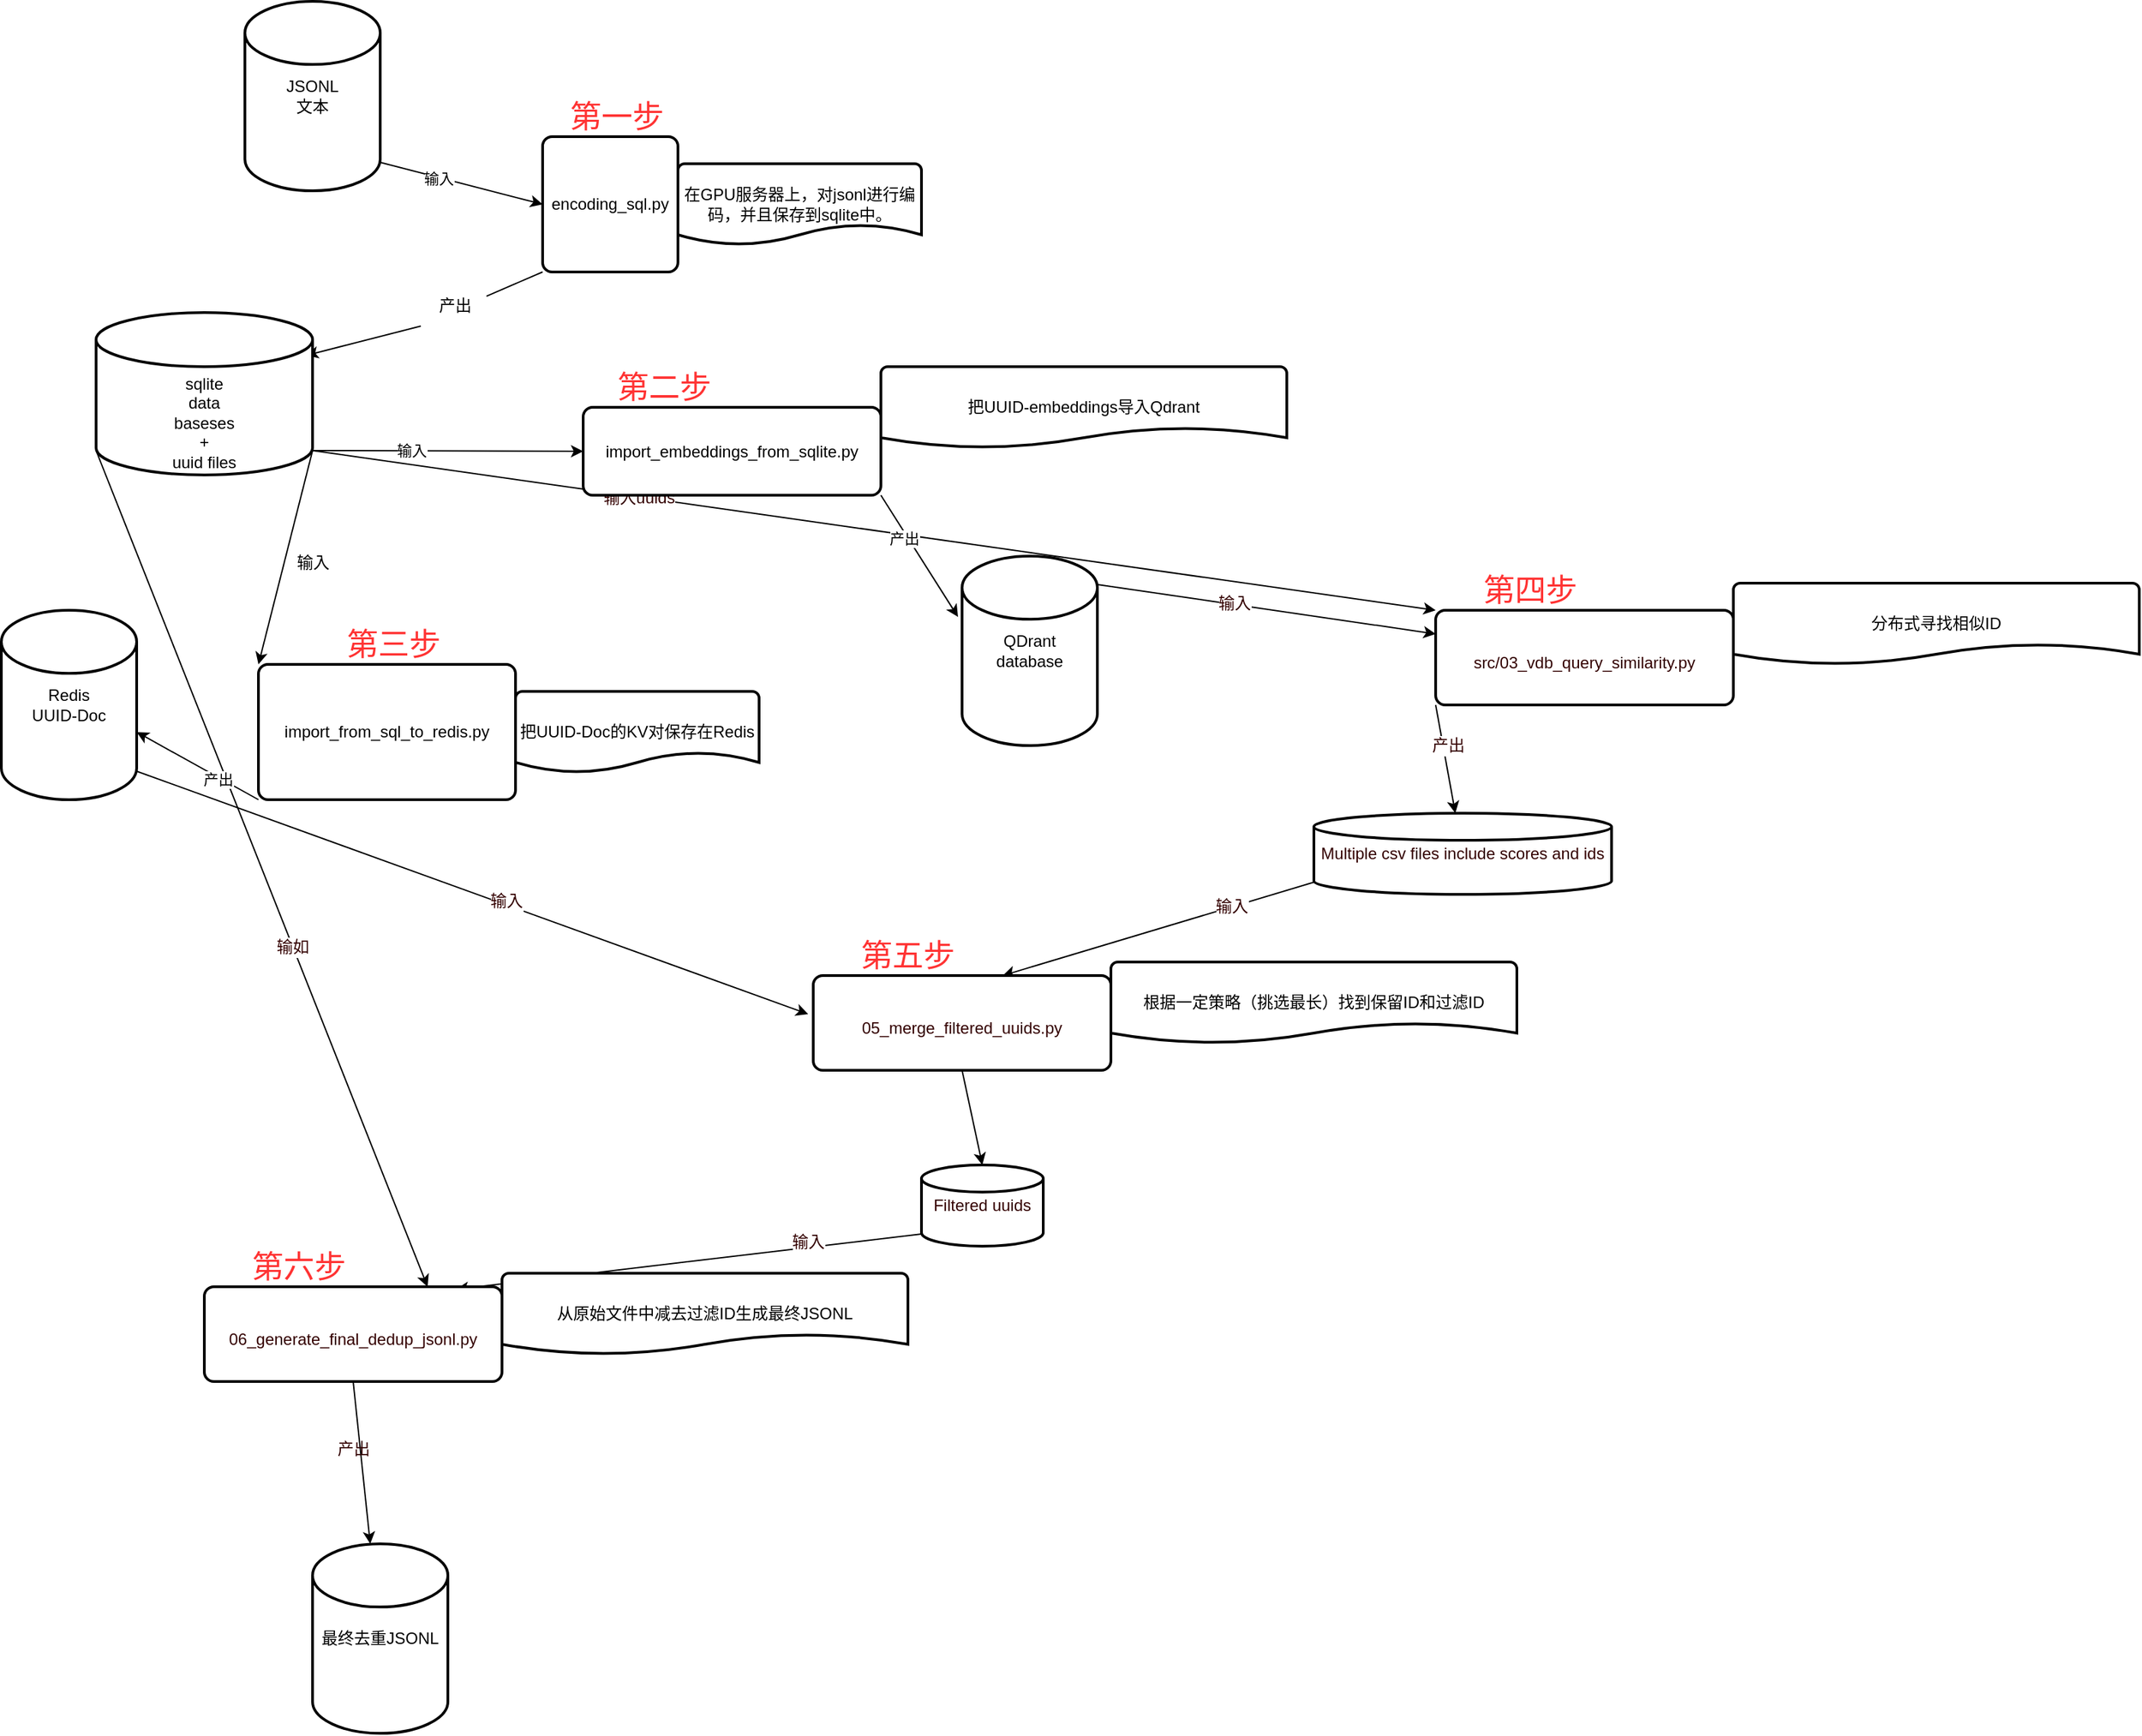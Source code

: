 <mxfile>
    <diagram id="i6qHIKN8LTT3esQy3lmy" name="第 1 页">
        <mxGraphModel dx="1695" dy="1494" grid="1" gridSize="10" guides="1" tooltips="1" connect="1" arrows="1" fold="1" page="1" pageScale="1" pageWidth="850" pageHeight="1100" math="0" shadow="0">
            <root>
                <mxCell id="0"/>
                <mxCell id="1" parent="0"/>
                <mxCell id="5" style="edgeStyle=none;html=1;exitX=0;exitY=1;exitDx=0;exitDy=0;entryX=0.97;entryY=0.264;entryDx=0;entryDy=0;entryPerimeter=0;startArrow=none;" edge="1" parent="1" source="6" target="4">
                    <mxGeometry relative="1" as="geometry"/>
                </mxCell>
                <mxCell id="11" style="edgeStyle=none;html=1;exitX=1;exitY=0.85;exitDx=0;exitDy=0;exitPerimeter=0;entryX=0;entryY=0;entryDx=0;entryDy=0;" edge="1" parent="1" source="4" target="10">
                    <mxGeometry relative="1" as="geometry"/>
                </mxCell>
                <mxCell id="21" style="edgeStyle=none;html=1;exitX=1;exitY=0.85;exitDx=0;exitDy=0;exitPerimeter=0;entryX=0;entryY=0.5;entryDx=0;entryDy=0;" edge="1" parent="1" source="4" target="19">
                    <mxGeometry relative="1" as="geometry"/>
                </mxCell>
                <mxCell id="22" value="输入" style="edgeLabel;html=1;align=center;verticalAlign=middle;resizable=0;points=[];" vertex="1" connectable="0" parent="21">
                    <mxGeometry x="-0.276" relative="1" as="geometry">
                        <mxPoint as="offset"/>
                    </mxGeometry>
                </mxCell>
                <mxCell id="38" style="edgeStyle=none;html=1;exitX=1;exitY=0.85;exitDx=0;exitDy=0;exitPerimeter=0;entryX=0;entryY=1;entryDx=0;entryDy=0;fontSize=12;fontColor=#330000;" edge="1" parent="1" source="4" target="35">
                    <mxGeometry relative="1" as="geometry"/>
                </mxCell>
                <mxCell id="39" value="输入uuids" style="edgeLabel;html=1;align=center;verticalAlign=middle;resizable=0;points=[];fontSize=12;fontColor=#330000;" vertex="1" connectable="0" parent="38">
                    <mxGeometry x="-0.42" y="-1" relative="1" as="geometry">
                        <mxPoint as="offset"/>
                    </mxGeometry>
                </mxCell>
                <mxCell id="58" style="edgeStyle=none;html=1;exitX=0;exitY=0.85;exitDx=0;exitDy=0;exitPerimeter=0;entryX=0.75;entryY=0;entryDx=0;entryDy=0;fontSize=12;fontColor=#330000;" edge="1" parent="1" source="4" target="53">
                    <mxGeometry relative="1" as="geometry"/>
                </mxCell>
                <mxCell id="59" value="输如" style="edgeLabel;html=1;align=center;verticalAlign=middle;resizable=0;points=[];fontSize=12;fontColor=#330000;" vertex="1" connectable="0" parent="58">
                    <mxGeometry x="0.186" relative="1" as="geometry">
                        <mxPoint as="offset"/>
                    </mxGeometry>
                </mxCell>
                <mxCell id="4" value="sqlite&lt;br&gt;data&lt;br&gt;baseses&lt;br&gt;+&lt;br&gt;uuid files" style="strokeWidth=2;html=1;shape=mxgraph.flowchart.database;whiteSpace=wrap;verticalAlign=bottom;" vertex="1" parent="1">
                    <mxGeometry x="110" y="530" width="160" height="120" as="geometry"/>
                </mxCell>
                <mxCell id="8" style="edgeStyle=none;html=1;exitX=1;exitY=0.85;exitDx=0;exitDy=0;exitPerimeter=0;entryX=0;entryY=0.5;entryDx=0;entryDy=0;" edge="1" parent="1" source="7" target="2">
                    <mxGeometry relative="1" as="geometry"/>
                </mxCell>
                <mxCell id="9" value="输入" style="edgeLabel;html=1;align=center;verticalAlign=middle;resizable=0;points=[];" vertex="1" connectable="0" parent="8">
                    <mxGeometry x="-0.302" y="-1" relative="1" as="geometry">
                        <mxPoint x="1" as="offset"/>
                    </mxGeometry>
                </mxCell>
                <mxCell id="7" value="JSONL&lt;br&gt;文本" style="strokeWidth=2;html=1;shape=mxgraph.flowchart.database;whiteSpace=wrap;" vertex="1" parent="1">
                    <mxGeometry x="220" y="300" width="100" height="140" as="geometry"/>
                </mxCell>
                <mxCell id="15" style="edgeStyle=none;html=1;exitX=0;exitY=1;exitDx=0;exitDy=0;entryX=1;entryY=0.643;entryDx=0;entryDy=0;entryPerimeter=0;" edge="1" parent="1" source="10" target="14">
                    <mxGeometry relative="1" as="geometry"/>
                </mxCell>
                <mxCell id="16" value="产出" style="edgeLabel;html=1;align=center;verticalAlign=middle;resizable=0;points=[];" vertex="1" connectable="0" parent="15">
                    <mxGeometry x="-0.335" y="1" relative="1" as="geometry">
                        <mxPoint as="offset"/>
                    </mxGeometry>
                </mxCell>
                <mxCell id="12" value="输入" style="text;html=1;align=center;verticalAlign=middle;resizable=0;points=[];autosize=1;strokeColor=none;fillColor=none;" vertex="1" parent="1">
                    <mxGeometry x="245" y="700" width="50" height="30" as="geometry"/>
                </mxCell>
                <mxCell id="48" style="edgeStyle=none;html=1;exitX=1;exitY=0.85;exitDx=0;exitDy=0;exitPerimeter=0;entryX=-0.017;entryY=0.407;entryDx=0;entryDy=0;entryPerimeter=0;fontSize=12;fontColor=#330000;" edge="1" parent="1" source="14" target="44">
                    <mxGeometry relative="1" as="geometry"/>
                </mxCell>
                <mxCell id="49" value="输入" style="edgeLabel;html=1;align=center;verticalAlign=middle;resizable=0;points=[];fontSize=12;fontColor=#330000;" vertex="1" connectable="0" parent="48">
                    <mxGeometry x="0.093" y="2" relative="1" as="geometry">
                        <mxPoint x="1" as="offset"/>
                    </mxGeometry>
                </mxCell>
                <mxCell id="14" value="Redis&lt;br&gt;UUID-Doc" style="strokeWidth=2;html=1;shape=mxgraph.flowchart.database;whiteSpace=wrap;" vertex="1" parent="1">
                    <mxGeometry x="40" y="750" width="100" height="140" as="geometry"/>
                </mxCell>
                <mxCell id="17" value="" style="group" vertex="1" connectable="0" parent="1">
                    <mxGeometry x="440" y="400" width="280" height="100" as="geometry"/>
                </mxCell>
                <mxCell id="2" value="encoding_sql.py" style="rounded=1;whiteSpace=wrap;html=1;absoluteArcSize=1;arcSize=14;strokeWidth=2;" vertex="1" parent="17">
                    <mxGeometry width="100" height="100" as="geometry"/>
                </mxCell>
                <mxCell id="3" value="在GPU服务器上，对jsonl进行编码，并且保存到sqlite中。" style="strokeWidth=2;html=1;shape=mxgraph.flowchart.document2;whiteSpace=wrap;size=0.25;" vertex="1" parent="17">
                    <mxGeometry x="100" y="20" width="180" height="60" as="geometry"/>
                </mxCell>
                <mxCell id="18" value="" style="group" vertex="1" connectable="0" parent="1">
                    <mxGeometry x="230" y="790" width="370" height="100" as="geometry"/>
                </mxCell>
                <mxCell id="10" value="import_from_sql_to_redis.py&lt;br&gt;" style="rounded=1;whiteSpace=wrap;html=1;absoluteArcSize=1;arcSize=14;strokeWidth=2;" vertex="1" parent="18">
                    <mxGeometry width="190" height="100" as="geometry"/>
                </mxCell>
                <mxCell id="13" value="把UUID-Doc的KV对保存在Redis" style="strokeWidth=2;html=1;shape=mxgraph.flowchart.document2;whiteSpace=wrap;size=0.25;" vertex="1" parent="18">
                    <mxGeometry x="190" y="20" width="180" height="60" as="geometry"/>
                </mxCell>
                <mxCell id="24" style="edgeStyle=none;html=1;exitX=1;exitY=1;exitDx=0;exitDy=0;entryX=-0.03;entryY=0.321;entryDx=0;entryDy=0;entryPerimeter=0;" edge="1" parent="1" source="19" target="23">
                    <mxGeometry relative="1" as="geometry"/>
                </mxCell>
                <mxCell id="25" value="产出" style="edgeLabel;html=1;align=center;verticalAlign=middle;resizable=0;points=[];" vertex="1" connectable="0" parent="24">
                    <mxGeometry x="-0.321" y="-3" relative="1" as="geometry">
                        <mxPoint as="offset"/>
                    </mxGeometry>
                </mxCell>
                <mxCell id="20" value="" style="edgeStyle=none;html=1;exitX=0;exitY=1;exitDx=0;exitDy=0;entryX=0.97;entryY=0.264;entryDx=0;entryDy=0;entryPerimeter=0;endArrow=none;" edge="1" parent="1" source="2" target="6">
                    <mxGeometry relative="1" as="geometry">
                        <mxPoint x="440" y="500" as="sourcePoint"/>
                        <mxPoint x="307" y="566.96" as="targetPoint"/>
                    </mxGeometry>
                </mxCell>
                <mxCell id="6" value="产出" style="text;html=1;align=center;verticalAlign=middle;resizable=0;points=[];autosize=1;strokeColor=none;fillColor=none;" vertex="1" parent="1">
                    <mxGeometry x="350" y="510" width="50" height="30" as="geometry"/>
                </mxCell>
                <mxCell id="36" style="edgeStyle=none;html=1;exitX=1;exitY=0.15;exitDx=0;exitDy=0;exitPerimeter=0;entryX=0;entryY=0.25;entryDx=0;entryDy=0;fontSize=12;fontColor=#330000;" edge="1" parent="1" source="23" target="33">
                    <mxGeometry relative="1" as="geometry"/>
                </mxCell>
                <mxCell id="37" value="输入" style="edgeLabel;html=1;align=center;verticalAlign=middle;resizable=0;points=[];fontSize=12;fontColor=#330000;" vertex="1" connectable="0" parent="36">
                    <mxGeometry x="-0.193" y="1" relative="1" as="geometry">
                        <mxPoint as="offset"/>
                    </mxGeometry>
                </mxCell>
                <mxCell id="23" value="QDrant&lt;br&gt;database" style="strokeWidth=2;html=1;shape=mxgraph.flowchart.database;whiteSpace=wrap;" vertex="1" parent="1">
                    <mxGeometry x="750" y="710" width="100" height="140" as="geometry"/>
                </mxCell>
                <mxCell id="27" value="" style="group" vertex="1" connectable="0" parent="1">
                    <mxGeometry x="470" y="570" width="520" height="95" as="geometry"/>
                </mxCell>
                <mxCell id="19" value="import_embeddings_from_sqlite.py" style="rounded=1;whiteSpace=wrap;html=1;absoluteArcSize=1;arcSize=14;strokeWidth=2;" vertex="1" parent="27">
                    <mxGeometry y="30" width="220" height="65" as="geometry"/>
                </mxCell>
                <mxCell id="26" value="把UUID-embeddings导入Qdrant" style="strokeWidth=2;html=1;shape=mxgraph.flowchart.document2;whiteSpace=wrap;size=0.25;" vertex="1" parent="27">
                    <mxGeometry x="220" width="300" height="60" as="geometry"/>
                </mxCell>
                <mxCell id="30" value="第二步" style="text;html=1;align=center;verticalAlign=middle;whiteSpace=wrap;rounded=0;fontColor=#FF3333;fontSize=23;" vertex="1" parent="27">
                    <mxGeometry x="-10" width="140" height="30" as="geometry"/>
                </mxCell>
                <mxCell id="29" value="第一步" style="text;html=1;align=center;verticalAlign=middle;whiteSpace=wrap;rounded=0;fontColor=#FF3333;fontSize=23;" vertex="1" parent="1">
                    <mxGeometry x="425" y="370" width="140" height="30" as="geometry"/>
                </mxCell>
                <mxCell id="32" value="第三步" style="text;html=1;align=center;verticalAlign=middle;whiteSpace=wrap;rounded=0;fontColor=#FF3333;fontSize=23;" vertex="1" parent="1">
                    <mxGeometry x="260" y="760" width="140" height="30" as="geometry"/>
                </mxCell>
                <mxCell id="42" style="edgeStyle=none;html=1;exitX=0;exitY=1;exitDx=0;exitDy=0;fontSize=12;fontColor=#330000;" edge="1" parent="1" source="33" target="41">
                    <mxGeometry relative="1" as="geometry"/>
                </mxCell>
                <mxCell id="43" value="产出" style="edgeLabel;html=1;align=center;verticalAlign=middle;resizable=0;points=[];fontSize=12;fontColor=#330000;" vertex="1" connectable="0" parent="42">
                    <mxGeometry x="0.589" y="-3" relative="1" as="geometry">
                        <mxPoint y="-34" as="offset"/>
                    </mxGeometry>
                </mxCell>
                <mxCell id="33" value="&lt;font color=&quot;#330000&quot;&gt;&lt;span style=&quot;font-size: 12px;&quot;&gt;src/03_vdb_query_similarity.py&lt;/span&gt;&lt;/font&gt;" style="rounded=1;whiteSpace=wrap;html=1;absoluteArcSize=1;arcSize=14;strokeWidth=2;fontSize=23;fontColor=#FF3333;container=1;" vertex="1" parent="1">
                    <mxGeometry x="1100" y="750" width="220" height="70" as="geometry"/>
                </mxCell>
                <mxCell id="35" value="第四步" style="text;html=1;align=center;verticalAlign=middle;whiteSpace=wrap;rounded=0;fontColor=#FF3333;fontSize=23;" vertex="1" parent="33">
                    <mxGeometry y="-30" width="140" height="30" as="geometry"/>
                </mxCell>
                <mxCell id="34" value="分布式寻找相似ID" style="strokeWidth=2;html=1;shape=mxgraph.flowchart.document2;whiteSpace=wrap;size=0.25;" vertex="1" parent="1">
                    <mxGeometry x="1320" y="730" width="300" height="60" as="geometry"/>
                </mxCell>
                <mxCell id="47" style="edgeStyle=none;html=1;exitX=0;exitY=0.85;exitDx=0;exitDy=0;exitPerimeter=0;entryX=1;entryY=1;entryDx=0;entryDy=0;fontSize=12;fontColor=#330000;" edge="1" parent="1" source="41" target="45">
                    <mxGeometry relative="1" as="geometry"/>
                </mxCell>
                <mxCell id="50" value="输入" style="edgeLabel;html=1;align=center;verticalAlign=middle;resizable=0;points=[];fontSize=12;fontColor=#330000;" vertex="1" connectable="0" parent="47">
                    <mxGeometry x="-0.462" y="-1" relative="1" as="geometry">
                        <mxPoint x="1" as="offset"/>
                    </mxGeometry>
                </mxCell>
                <mxCell id="41" value="Multiple csv files include scores and ids" style="strokeWidth=2;html=1;shape=mxgraph.flowchart.database;whiteSpace=wrap;fontSize=12;fontColor=#330000;" vertex="1" parent="1">
                    <mxGeometry x="1010" y="900" width="220" height="60" as="geometry"/>
                </mxCell>
                <mxCell id="52" style="edgeStyle=none;html=1;exitX=0.5;exitY=1;exitDx=0;exitDy=0;entryX=0.5;entryY=0;entryDx=0;entryDy=0;entryPerimeter=0;fontSize=12;fontColor=#330000;" edge="1" parent="1" source="44" target="51">
                    <mxGeometry relative="1" as="geometry"/>
                </mxCell>
                <mxCell id="44" value="&lt;font color=&quot;#330000&quot;&gt;&lt;span style=&quot;font-size: 12px;&quot;&gt;05_merge_filtered_uuids.py&lt;/span&gt;&lt;/font&gt;" style="rounded=1;whiteSpace=wrap;html=1;absoluteArcSize=1;arcSize=14;strokeWidth=2;fontSize=23;fontColor=#FF3333;container=1;" vertex="1" parent="1">
                    <mxGeometry x="640" y="1020" width="220" height="70" as="geometry"/>
                </mxCell>
                <mxCell id="45" value="第五步" style="text;html=1;align=center;verticalAlign=middle;whiteSpace=wrap;rounded=0;fontColor=#FF3333;fontSize=23;" vertex="1" parent="44">
                    <mxGeometry y="-30" width="140" height="30" as="geometry"/>
                </mxCell>
                <mxCell id="46" value="根据一定策略（挑选最长）找到保留ID和过滤ID" style="strokeWidth=2;html=1;shape=mxgraph.flowchart.document2;whiteSpace=wrap;size=0.25;" vertex="1" parent="1">
                    <mxGeometry x="860" y="1010" width="300" height="60" as="geometry"/>
                </mxCell>
                <mxCell id="56" style="edgeStyle=none;html=1;exitX=0;exitY=0.85;exitDx=0;exitDy=0;exitPerimeter=0;entryX=0.846;entryY=0.026;entryDx=0;entryDy=0;entryPerimeter=0;fontSize=12;fontColor=#330000;" edge="1" parent="1" source="51" target="53">
                    <mxGeometry relative="1" as="geometry"/>
                </mxCell>
                <mxCell id="57" value="输入" style="edgeLabel;html=1;align=center;verticalAlign=middle;resizable=0;points=[];fontSize=12;fontColor=#330000;" vertex="1" connectable="0" parent="56">
                    <mxGeometry x="-0.514" y="-4" relative="1" as="geometry">
                        <mxPoint as="offset"/>
                    </mxGeometry>
                </mxCell>
                <mxCell id="51" value="Filtered uuids" style="strokeWidth=2;html=1;shape=mxgraph.flowchart.database;whiteSpace=wrap;fontSize=12;fontColor=#330000;" vertex="1" parent="1">
                    <mxGeometry x="720" y="1160" width="90" height="60" as="geometry"/>
                </mxCell>
                <mxCell id="61" style="edgeStyle=none;html=1;exitX=0.5;exitY=1;exitDx=0;exitDy=0;fontSize=12;fontColor=#330000;" edge="1" parent="1" source="53" target="60">
                    <mxGeometry relative="1" as="geometry"/>
                </mxCell>
                <mxCell id="53" value="&lt;font color=&quot;#330000&quot;&gt;&lt;span style=&quot;font-size: 12px;&quot;&gt;06_generate_final_dedup_jsonl.py&lt;/span&gt;&lt;/font&gt;" style="rounded=1;whiteSpace=wrap;html=1;absoluteArcSize=1;arcSize=14;strokeWidth=2;fontSize=23;fontColor=#FF3333;container=1;" vertex="1" parent="1">
                    <mxGeometry x="190" y="1250" width="220" height="70" as="geometry"/>
                </mxCell>
                <mxCell id="54" value="第六步" style="text;html=1;align=center;verticalAlign=middle;whiteSpace=wrap;rounded=0;fontColor=#FF3333;fontSize=23;" vertex="1" parent="53">
                    <mxGeometry y="-30" width="140" height="30" as="geometry"/>
                </mxCell>
                <mxCell id="55" value="从原始文件中减去过滤ID生成最终JSONL" style="strokeWidth=2;html=1;shape=mxgraph.flowchart.document2;whiteSpace=wrap;size=0.25;" vertex="1" parent="1">
                    <mxGeometry x="410" y="1240" width="300" height="60" as="geometry"/>
                </mxCell>
                <mxCell id="60" value="最终去重JSONL" style="strokeWidth=2;html=1;shape=mxgraph.flowchart.database;whiteSpace=wrap;" vertex="1" parent="1">
                    <mxGeometry x="270" y="1440" width="100" height="140" as="geometry"/>
                </mxCell>
                <mxCell id="62" value="产出" style="text;html=1;align=center;verticalAlign=middle;resizable=0;points=[];autosize=1;strokeColor=none;fillColor=none;fontSize=12;fontColor=#330000;" vertex="1" parent="1">
                    <mxGeometry x="275" y="1355" width="50" height="30" as="geometry"/>
                </mxCell>
            </root>
        </mxGraphModel>
    </diagram>
</mxfile>